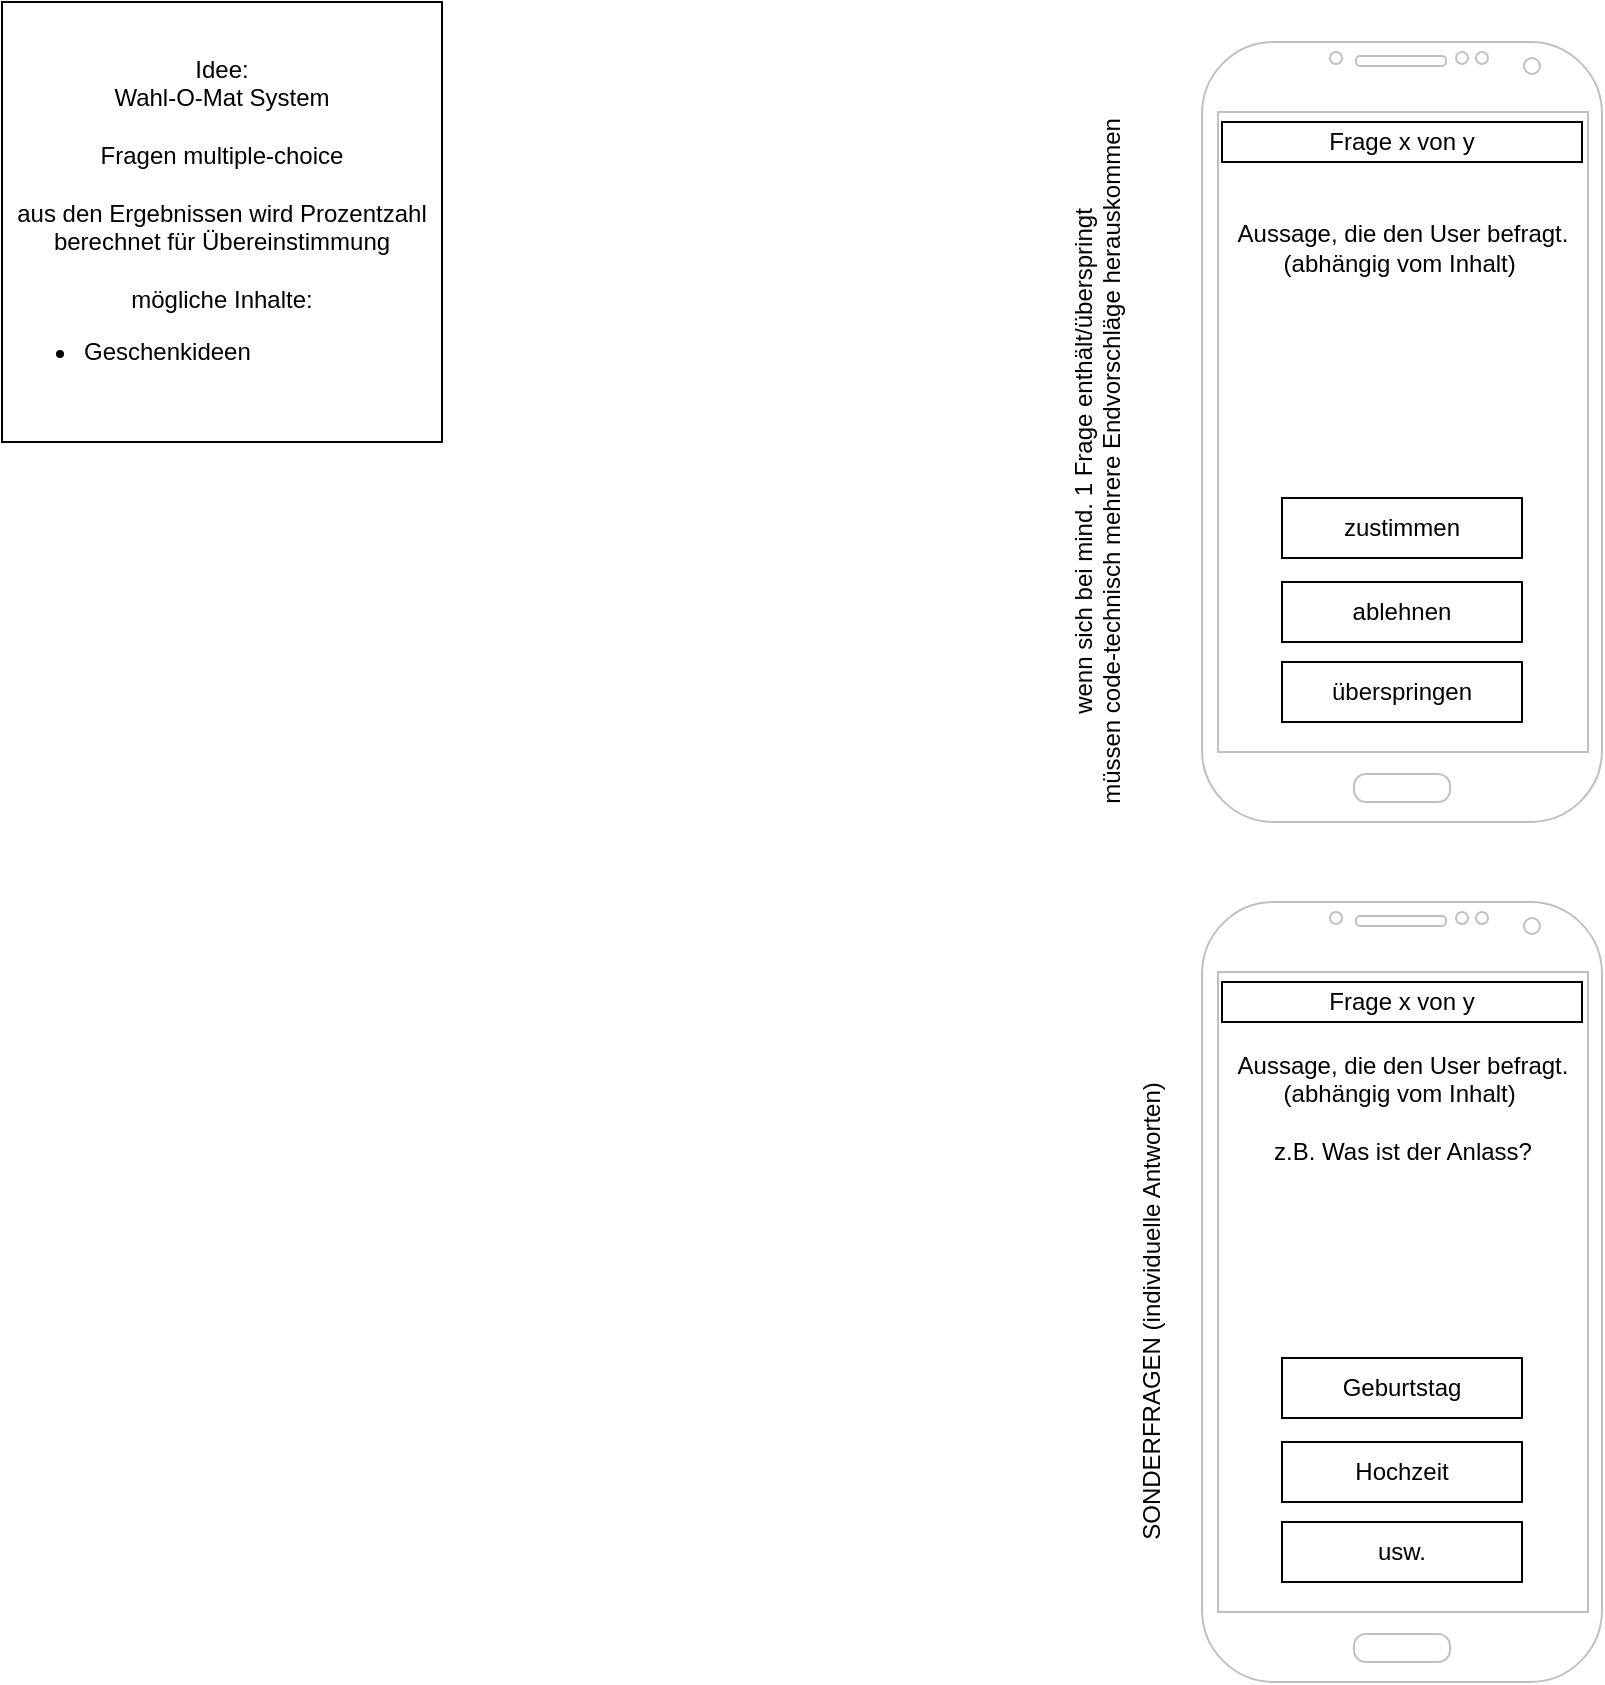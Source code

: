 <mxfile version="26.1.0">
  <diagram name="Seite-1" id="nDkISgKPaEbK3jF0lKiW">
    <mxGraphModel dx="1111" dy="779" grid="1" gridSize="10" guides="1" tooltips="1" connect="1" arrows="1" fold="1" page="1" pageScale="1" pageWidth="827" pageHeight="1169" math="0" shadow="0">
      <root>
        <mxCell id="0" />
        <mxCell id="1" parent="0" />
        <mxCell id="dzxk9KiX_uyymcio7K0R-1" value="Idee:&lt;div&gt;Wahl-O-Mat System&lt;/div&gt;&lt;div&gt;&lt;br&gt;&lt;/div&gt;&lt;div&gt;Fragen multiple-choice&lt;/div&gt;&lt;div&gt;&lt;br&gt;&lt;/div&gt;&lt;div&gt;aus den Ergebnissen wird Prozentzahl berechnet für Übereinstimmung&lt;/div&gt;&lt;div&gt;&lt;br&gt;&lt;/div&gt;&lt;div&gt;mögliche Inhalte:&lt;/div&gt;&lt;div&gt;&lt;ul&gt;&lt;li style=&quot;text-align: left;&quot;&gt;Geschenkideen&lt;/li&gt;&lt;/ul&gt;&lt;/div&gt;" style="whiteSpace=wrap;html=1;aspect=fixed;" vertex="1" parent="1">
          <mxGeometry width="220" height="220" as="geometry" />
        </mxCell>
        <mxCell id="dzxk9KiX_uyymcio7K0R-2" value="" style="verticalLabelPosition=bottom;verticalAlign=top;html=1;shadow=0;dashed=0;strokeWidth=1;shape=mxgraph.android.phone2;strokeColor=#c0c0c0;" vertex="1" parent="1">
          <mxGeometry x="600" y="20" width="200" height="390" as="geometry" />
        </mxCell>
        <mxCell id="dzxk9KiX_uyymcio7K0R-3" value="zustimmen" style="rounded=0;whiteSpace=wrap;html=1;" vertex="1" parent="1">
          <mxGeometry x="640" y="248" width="120" height="30" as="geometry" />
        </mxCell>
        <mxCell id="dzxk9KiX_uyymcio7K0R-5" value="ablehnen" style="rounded=0;whiteSpace=wrap;html=1;" vertex="1" parent="1">
          <mxGeometry x="640" y="290" width="120" height="30" as="geometry" />
        </mxCell>
        <mxCell id="dzxk9KiX_uyymcio7K0R-6" value="überspringen" style="rounded=0;whiteSpace=wrap;html=1;" vertex="1" parent="1">
          <mxGeometry x="640" y="330" width="120" height="30" as="geometry" />
        </mxCell>
        <mxCell id="dzxk9KiX_uyymcio7K0R-7" value="Aussage, die den User befragt.&lt;div&gt;(abhängig vom Inhalt)&amp;nbsp;&lt;/div&gt;" style="text;html=1;align=center;verticalAlign=middle;resizable=0;points=[];autosize=1;strokeColor=none;fillColor=none;" vertex="1" parent="1">
          <mxGeometry x="605" y="103" width="190" height="40" as="geometry" />
        </mxCell>
        <mxCell id="dzxk9KiX_uyymcio7K0R-9" value="Frage x von y" style="whiteSpace=wrap;html=1;" vertex="1" parent="1">
          <mxGeometry x="610" y="60" width="180" height="20" as="geometry" />
        </mxCell>
        <mxCell id="dzxk9KiX_uyymcio7K0R-12" value="wenn sich bei mind. 1 Frage enthält/überspringt&lt;div&gt;müssen code-technisch mehrere Endvorschläge herauskommen&lt;/div&gt;&lt;div&gt;&lt;br&gt;&lt;/div&gt;" style="text;html=1;align=center;verticalAlign=middle;resizable=0;points=[];autosize=1;strokeColor=none;fillColor=none;rotation=-90;" vertex="1" parent="1">
          <mxGeometry x="370" y="200" width="370" height="60" as="geometry" />
        </mxCell>
        <mxCell id="dzxk9KiX_uyymcio7K0R-13" value="" style="verticalLabelPosition=bottom;verticalAlign=top;html=1;shadow=0;dashed=0;strokeWidth=1;shape=mxgraph.android.phone2;strokeColor=#c0c0c0;" vertex="1" parent="1">
          <mxGeometry x="600" y="450" width="200" height="390" as="geometry" />
        </mxCell>
        <mxCell id="dzxk9KiX_uyymcio7K0R-14" value="Geburtstag" style="rounded=0;whiteSpace=wrap;html=1;" vertex="1" parent="1">
          <mxGeometry x="640" y="678" width="120" height="30" as="geometry" />
        </mxCell>
        <mxCell id="dzxk9KiX_uyymcio7K0R-15" value="Hochzeit" style="rounded=0;whiteSpace=wrap;html=1;" vertex="1" parent="1">
          <mxGeometry x="640" y="720" width="120" height="30" as="geometry" />
        </mxCell>
        <mxCell id="dzxk9KiX_uyymcio7K0R-16" value="usw." style="rounded=0;whiteSpace=wrap;html=1;" vertex="1" parent="1">
          <mxGeometry x="640" y="760" width="120" height="30" as="geometry" />
        </mxCell>
        <mxCell id="dzxk9KiX_uyymcio7K0R-17" value="Aussage, die den User befragt.&lt;div&gt;(abhängig vom Inhalt)&amp;nbsp;&lt;/div&gt;&lt;div&gt;&lt;br&gt;&lt;/div&gt;&lt;div&gt;z.B. Was ist der Anlass?&lt;/div&gt;" style="text;html=1;align=center;verticalAlign=middle;resizable=0;points=[];autosize=1;strokeColor=none;fillColor=none;" vertex="1" parent="1">
          <mxGeometry x="605" y="518" width="190" height="70" as="geometry" />
        </mxCell>
        <mxCell id="dzxk9KiX_uyymcio7K0R-18" value="Frage x von y" style="whiteSpace=wrap;html=1;" vertex="1" parent="1">
          <mxGeometry x="610" y="490" width="180" height="20" as="geometry" />
        </mxCell>
        <mxCell id="dzxk9KiX_uyymcio7K0R-19" value="SONDERFRAGEN (individuelle Antworten)" style="text;html=1;align=center;verticalAlign=middle;resizable=0;points=[];autosize=1;strokeColor=none;fillColor=none;rotation=-90;" vertex="1" parent="1">
          <mxGeometry x="450" y="640" width="250" height="30" as="geometry" />
        </mxCell>
      </root>
    </mxGraphModel>
  </diagram>
</mxfile>
